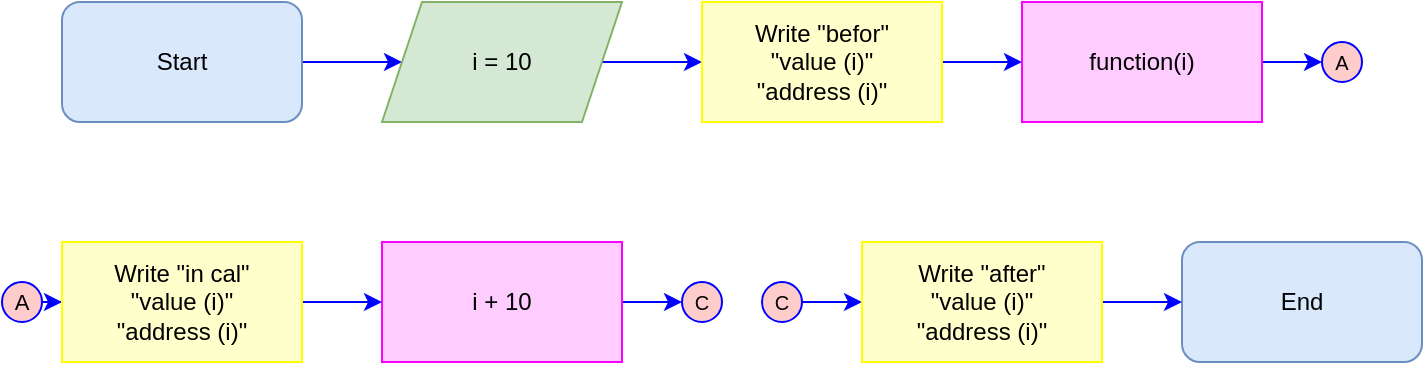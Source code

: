 <mxfile version="20.6.0" type="device"><diagram id="GU_egi--gNR71cNjjw7K" name="หน้า-1"><mxGraphModel dx="614" dy="685" grid="1" gridSize="10" guides="1" tooltips="1" connect="1" arrows="1" fold="1" page="1" pageScale="1" pageWidth="827" pageHeight="1169" math="0" shadow="0"><root><mxCell id="0"/><mxCell id="1" parent="0"/><mxCell id="JDEgwbS9gVhzQcdF4mBM-7" style="edgeStyle=orthogonalEdgeStyle;shape=connector;rounded=0;orthogonalLoop=1;jettySize=auto;html=1;labelBackgroundColor=default;strokeColor=#0000FF;fontFamily=Helvetica;fontSize=10;fontColor=#0000FF;endArrow=classic;" parent="1" source="3kbfPJICYh6IDhDmhpvJ-2" target="3kbfPJICYh6IDhDmhpvJ-4" edge="1"><mxGeometry relative="1" as="geometry"/></mxCell><mxCell id="3kbfPJICYh6IDhDmhpvJ-2" value="Start" style="rounded=1;whiteSpace=wrap;html=1;fillColor=#dae8fc;strokeColor=#6c8ebf;" parent="1" vertex="1"><mxGeometry x="40" y="40" width="120" height="60" as="geometry"/></mxCell><mxCell id="r-CxnwtgwWSiGHG1ReEw-1" style="edgeStyle=orthogonalEdgeStyle;shape=connector;rounded=0;orthogonalLoop=1;jettySize=auto;html=1;labelBackgroundColor=default;strokeColor=#0000FF;fontFamily=Helvetica;fontSize=10;fontColor=#0000FF;endArrow=classic;" parent="1" source="3kbfPJICYh6IDhDmhpvJ-4" target="JDEgwbS9gVhzQcdF4mBM-19" edge="1"><mxGeometry relative="1" as="geometry"/></mxCell><mxCell id="3kbfPJICYh6IDhDmhpvJ-4" value="i = 10" style="shape=parallelogram;perimeter=parallelogramPerimeter;whiteSpace=wrap;html=1;fixedSize=1;fillColor=#d5e8d4;strokeColor=#82b366;" parent="1" vertex="1"><mxGeometry x="200" y="40" width="120" height="60" as="geometry"/></mxCell><mxCell id="JDEgwbS9gVhzQcdF4mBM-6" style="edgeStyle=orthogonalEdgeStyle;shape=connector;rounded=0;orthogonalLoop=1;jettySize=auto;html=1;labelBackgroundColor=default;strokeColor=#0000FF;fontFamily=Helvetica;fontSize=10;fontColor=#0000FF;endArrow=classic;" parent="1" source="JDEgwbS9gVhzQcdF4mBM-1" target="r-CxnwtgwWSiGHG1ReEw-6" edge="1"><mxGeometry relative="1" as="geometry"><mxPoint x="49.99" y="190.029" as="targetPoint"/></mxGeometry></mxCell><mxCell id="JDEgwbS9gVhzQcdF4mBM-1" value="A" style="ellipse;whiteSpace=wrap;html=1;aspect=fixed;fillColor=#FFCCCC;strokeColor=#0000FF;labelBackgroundColor=none;endArrow=classic;fontSize=11;rounded=0;" parent="1" vertex="1"><mxGeometry x="10" y="180" width="20" height="20" as="geometry"/></mxCell><mxCell id="JDEgwbS9gVhzQcdF4mBM-17" style="edgeStyle=orthogonalEdgeStyle;shape=connector;rounded=0;orthogonalLoop=1;jettySize=auto;html=1;labelBackgroundColor=default;strokeColor=#0000FF;fontFamily=Helvetica;fontSize=10;fontColor=#0000FF;endArrow=classic;" parent="1" source="JDEgwbS9gVhzQcdF4mBM-14" target="JDEgwbS9gVhzQcdF4mBM-16" edge="1"><mxGeometry relative="1" as="geometry"/></mxCell><mxCell id="JDEgwbS9gVhzQcdF4mBM-14" value="i + 10" style="rounded=0;whiteSpace=wrap;html=1;fillColor=#FFCCFF;strokeColor=#FF00FF;" parent="1" vertex="1"><mxGeometry x="200" y="160" width="120" height="60" as="geometry"/></mxCell><mxCell id="JDEgwbS9gVhzQcdF4mBM-16" value="&lt;font style=&quot;font-size: 10px;&quot;&gt;C&lt;/font&gt;" style="ellipse;whiteSpace=wrap;html=1;aspect=fixed;fillColor=#FFCCCC;strokeColor=#0000FF;labelBackgroundColor=none;endArrow=classic;fontSize=11;rounded=0;" parent="1" vertex="1"><mxGeometry x="350" y="180" width="20" height="20" as="geometry"/></mxCell><mxCell id="r-CxnwtgwWSiGHG1ReEw-3" style="edgeStyle=orthogonalEdgeStyle;shape=connector;rounded=0;orthogonalLoop=1;jettySize=auto;html=1;labelBackgroundColor=default;strokeColor=#0000FF;fontFamily=Helvetica;fontSize=10;fontColor=#0000FF;endArrow=classic;" parent="1" source="JDEgwbS9gVhzQcdF4mBM-19" target="r-CxnwtgwWSiGHG1ReEw-2" edge="1"><mxGeometry relative="1" as="geometry"/></mxCell><mxCell id="JDEgwbS9gVhzQcdF4mBM-19" value="Write &quot;befor&quot;&lt;br&gt;&quot;value (i)&quot;&lt;br&gt;&quot;address (i)&quot;" style="rounded=0;whiteSpace=wrap;html=1;fillColor=#FFFFCC;strokeColor=#FFFF00;" parent="1" vertex="1"><mxGeometry x="360" y="40" width="120" height="60" as="geometry"/></mxCell><mxCell id="JDEgwbS9gVhzQcdF4mBM-21" value="End" style="rounded=1;whiteSpace=wrap;html=1;fillColor=#dae8fc;strokeColor=#6c8ebf;" parent="1" vertex="1"><mxGeometry x="600" y="160" width="120" height="60" as="geometry"/></mxCell><mxCell id="r-CxnwtgwWSiGHG1ReEw-5" style="edgeStyle=orthogonalEdgeStyle;shape=connector;rounded=0;orthogonalLoop=1;jettySize=auto;html=1;labelBackgroundColor=default;strokeColor=#0000FF;fontFamily=Helvetica;fontSize=10;fontColor=#0000FF;endArrow=classic;" parent="1" source="r-CxnwtgwWSiGHG1ReEw-2" target="r-CxnwtgwWSiGHG1ReEw-4" edge="1"><mxGeometry relative="1" as="geometry"/></mxCell><mxCell id="r-CxnwtgwWSiGHG1ReEw-2" value="function(i)" style="rounded=0;whiteSpace=wrap;html=1;fillColor=#FFCCFF;strokeColor=#FF00FF;" parent="1" vertex="1"><mxGeometry x="520" y="40" width="120" height="60" as="geometry"/></mxCell><mxCell id="r-CxnwtgwWSiGHG1ReEw-4" value="&lt;font style=&quot;font-size: 10px;&quot;&gt;A&lt;/font&gt;" style="ellipse;whiteSpace=wrap;html=1;aspect=fixed;fillColor=#FFCCCC;strokeColor=#0000FF;labelBackgroundColor=none;endArrow=classic;fontSize=11;rounded=0;" parent="1" vertex="1"><mxGeometry x="670" y="60" width="20" height="20" as="geometry"/></mxCell><mxCell id="r-CxnwtgwWSiGHG1ReEw-9" style="edgeStyle=orthogonalEdgeStyle;shape=connector;rounded=0;orthogonalLoop=1;jettySize=auto;html=1;labelBackgroundColor=default;strokeColor=#0000FF;fontFamily=Helvetica;fontSize=10;fontColor=#0000FF;endArrow=classic;" parent="1" source="r-CxnwtgwWSiGHG1ReEw-6" target="JDEgwbS9gVhzQcdF4mBM-14" edge="1"><mxGeometry relative="1" as="geometry"/></mxCell><mxCell id="r-CxnwtgwWSiGHG1ReEw-6" value="Write &quot;in cal&quot;&lt;br&gt;&quot;value (i)&quot;&lt;br&gt;&quot;address (i)&quot;" style="rounded=0;whiteSpace=wrap;html=1;fillColor=#FFFFCC;strokeColor=#FFFF00;" parent="1" vertex="1"><mxGeometry x="40" y="160" width="120" height="60" as="geometry"/></mxCell><mxCell id="r-CxnwtgwWSiGHG1ReEw-12" style="edgeStyle=orthogonalEdgeStyle;shape=connector;rounded=0;orthogonalLoop=1;jettySize=auto;html=1;labelBackgroundColor=default;strokeColor=#0000FF;fontFamily=Helvetica;fontSize=10;fontColor=#0000FF;endArrow=classic;" parent="1" source="r-CxnwtgwWSiGHG1ReEw-10" target="r-CxnwtgwWSiGHG1ReEw-11" edge="1"><mxGeometry relative="1" as="geometry"/></mxCell><mxCell id="r-CxnwtgwWSiGHG1ReEw-10" value="&lt;font style=&quot;font-size: 10px;&quot;&gt;C&lt;/font&gt;" style="ellipse;whiteSpace=wrap;html=1;aspect=fixed;fillColor=#FFCCCC;strokeColor=#0000FF;labelBackgroundColor=none;endArrow=classic;fontSize=11;rounded=0;" parent="1" vertex="1"><mxGeometry x="390" y="180" width="20" height="20" as="geometry"/></mxCell><mxCell id="r-CxnwtgwWSiGHG1ReEw-13" style="edgeStyle=orthogonalEdgeStyle;shape=connector;rounded=0;orthogonalLoop=1;jettySize=auto;html=1;labelBackgroundColor=default;strokeColor=#0000FF;fontFamily=Helvetica;fontSize=10;fontColor=#0000FF;endArrow=classic;" parent="1" source="r-CxnwtgwWSiGHG1ReEw-11" target="JDEgwbS9gVhzQcdF4mBM-21" edge="1"><mxGeometry relative="1" as="geometry"/></mxCell><mxCell id="r-CxnwtgwWSiGHG1ReEw-11" value="Write &quot;after&quot;&lt;br&gt;&quot;value (i)&quot;&lt;br&gt;&quot;address (i)&quot;" style="rounded=0;whiteSpace=wrap;html=1;fillColor=#FFFFCC;strokeColor=#FFFF00;" parent="1" vertex="1"><mxGeometry x="440" y="160" width="120" height="60" as="geometry"/></mxCell></root></mxGraphModel></diagram></mxfile>
